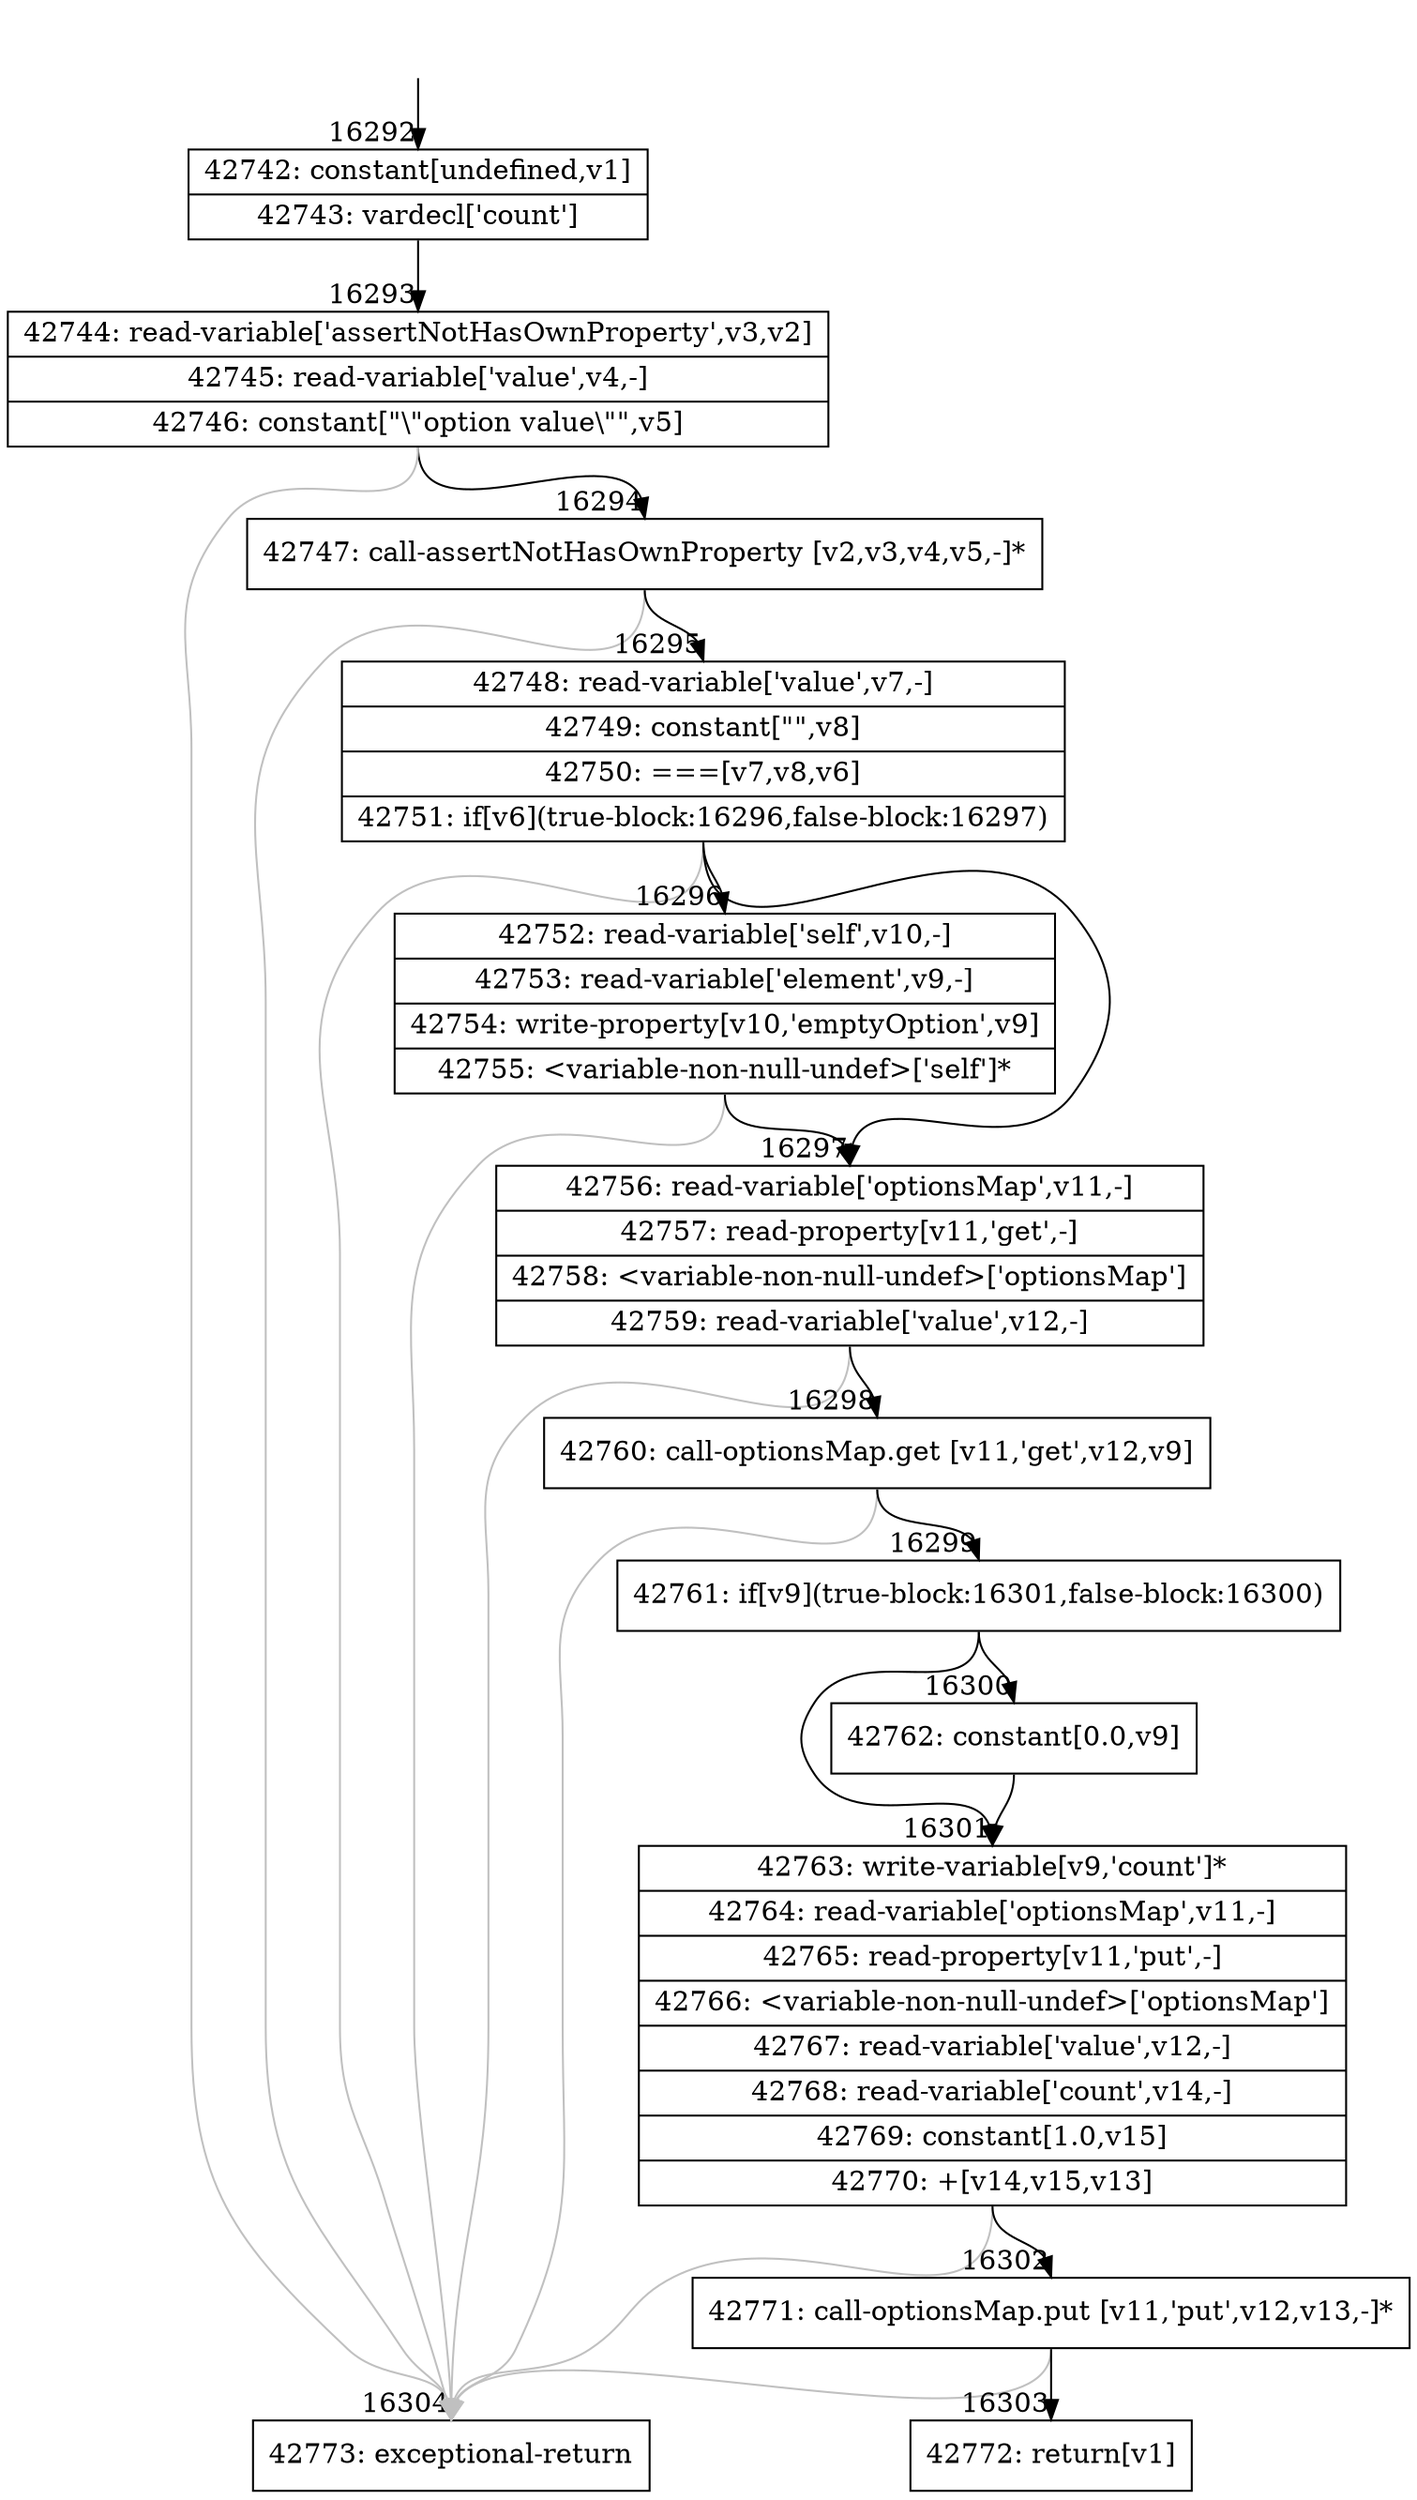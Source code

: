 digraph {
rankdir="TD"
BB_entry1313[shape=none,label=""];
BB_entry1313 -> BB16292 [tailport=s, headport=n, headlabel="    16292"]
BB16292 [shape=record label="{42742: constant[undefined,v1]|42743: vardecl['count']}" ] 
BB16292 -> BB16293 [tailport=s, headport=n, headlabel="      16293"]
BB16293 [shape=record label="{42744: read-variable['assertNotHasOwnProperty',v3,v2]|42745: read-variable['value',v4,-]|42746: constant[\"\\\"option value\\\"\",v5]}" ] 
BB16293 -> BB16294 [tailport=s, headport=n, headlabel="      16294"]
BB16293 -> BB16304 [tailport=s, headport=n, color=gray, headlabel="      16304"]
BB16294 [shape=record label="{42747: call-assertNotHasOwnProperty [v2,v3,v4,v5,-]*}" ] 
BB16294 -> BB16295 [tailport=s, headport=n, headlabel="      16295"]
BB16294 -> BB16304 [tailport=s, headport=n, color=gray]
BB16295 [shape=record label="{42748: read-variable['value',v7,-]|42749: constant[\"\",v8]|42750: ===[v7,v8,v6]|42751: if[v6](true-block:16296,false-block:16297)}" ] 
BB16295 -> BB16296 [tailport=s, headport=n, headlabel="      16296"]
BB16295 -> BB16297 [tailport=s, headport=n, headlabel="      16297"]
BB16295 -> BB16304 [tailport=s, headport=n, color=gray]
BB16296 [shape=record label="{42752: read-variable['self',v10,-]|42753: read-variable['element',v9,-]|42754: write-property[v10,'emptyOption',v9]|42755: \<variable-non-null-undef\>['self']*}" ] 
BB16296 -> BB16297 [tailport=s, headport=n]
BB16296 -> BB16304 [tailport=s, headport=n, color=gray]
BB16297 [shape=record label="{42756: read-variable['optionsMap',v11,-]|42757: read-property[v11,'get',-]|42758: \<variable-non-null-undef\>['optionsMap']|42759: read-variable['value',v12,-]}" ] 
BB16297 -> BB16298 [tailport=s, headport=n, headlabel="      16298"]
BB16297 -> BB16304 [tailport=s, headport=n, color=gray]
BB16298 [shape=record label="{42760: call-optionsMap.get [v11,'get',v12,v9]}" ] 
BB16298 -> BB16299 [tailport=s, headport=n, headlabel="      16299"]
BB16298 -> BB16304 [tailport=s, headport=n, color=gray]
BB16299 [shape=record label="{42761: if[v9](true-block:16301,false-block:16300)}" ] 
BB16299 -> BB16301 [tailport=s, headport=n, headlabel="      16301"]
BB16299 -> BB16300 [tailport=s, headport=n, headlabel="      16300"]
BB16300 [shape=record label="{42762: constant[0.0,v9]}" ] 
BB16300 -> BB16301 [tailport=s, headport=n]
BB16301 [shape=record label="{42763: write-variable[v9,'count']*|42764: read-variable['optionsMap',v11,-]|42765: read-property[v11,'put',-]|42766: \<variable-non-null-undef\>['optionsMap']|42767: read-variable['value',v12,-]|42768: read-variable['count',v14,-]|42769: constant[1.0,v15]|42770: +[v14,v15,v13]}" ] 
BB16301 -> BB16302 [tailport=s, headport=n, headlabel="      16302"]
BB16301 -> BB16304 [tailport=s, headport=n, color=gray]
BB16302 [shape=record label="{42771: call-optionsMap.put [v11,'put',v12,v13,-]*}" ] 
BB16302 -> BB16303 [tailport=s, headport=n, headlabel="      16303"]
BB16302 -> BB16304 [tailport=s, headport=n, color=gray]
BB16303 [shape=record label="{42772: return[v1]}" ] 
BB16304 [shape=record label="{42773: exceptional-return}" ] 
//#$~ 28011
}
